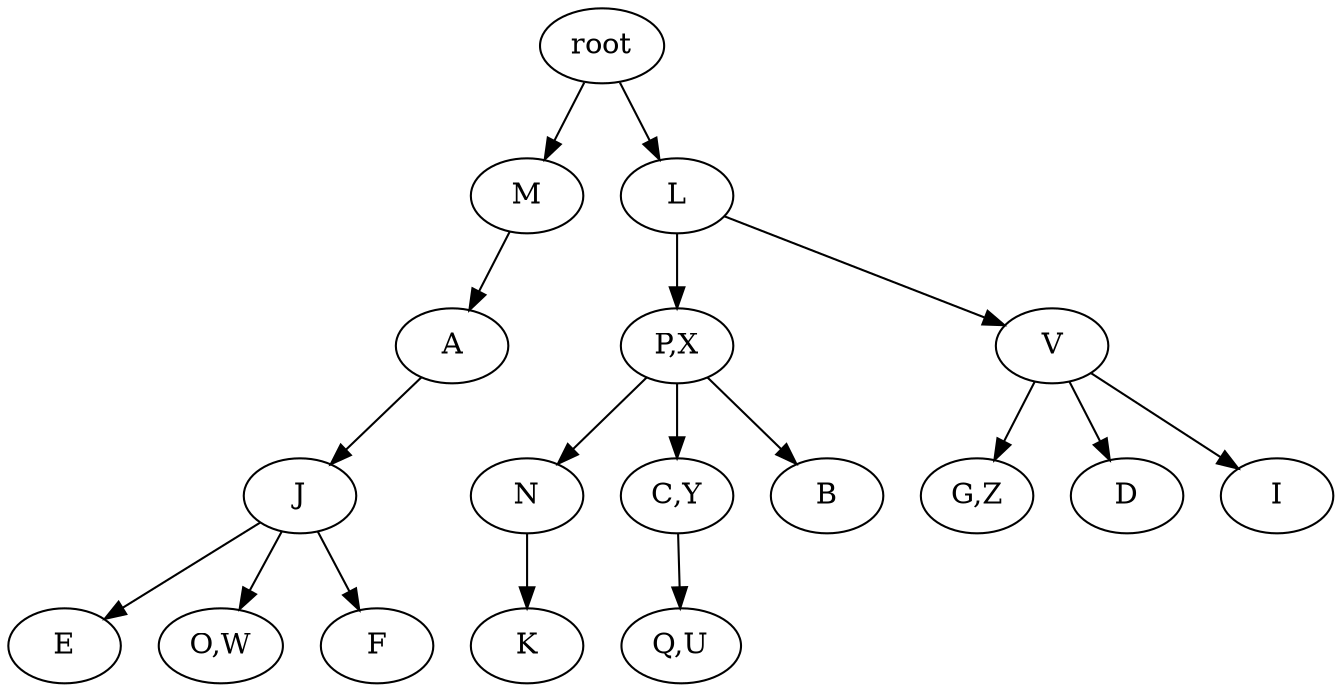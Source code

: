 strict digraph G {
	graph [name=G];
	0	 [label=root];
	3	 [label=M];
	0 -> 3;
	4	 [label=L];
	0 -> 4;
	5	 [label=A];
	3 -> 5;
	6	 [label="P,X"];
	4 -> 6;
	7	 [label=V];
	4 -> 7;
	8	 [label=J];
	5 -> 8;
	9	 [label=N];
	6 -> 9;
	10	 [label="C,Y"];
	6 -> 10;
	11	 [label=B];
	6 -> 11;
	12	 [label="G,Z"];
	7 -> 12;
	13	 [label=D];
	7 -> 13;
	14	 [label=I];
	7 -> 14;
	15	 [label=E];
	8 -> 15;
	16	 [label="O,W"];
	8 -> 16;
	17	 [label=F];
	8 -> 17;
	18	 [label=K];
	9 -> 18;
	19	 [label="Q,U"];
	10 -> 19;
}
